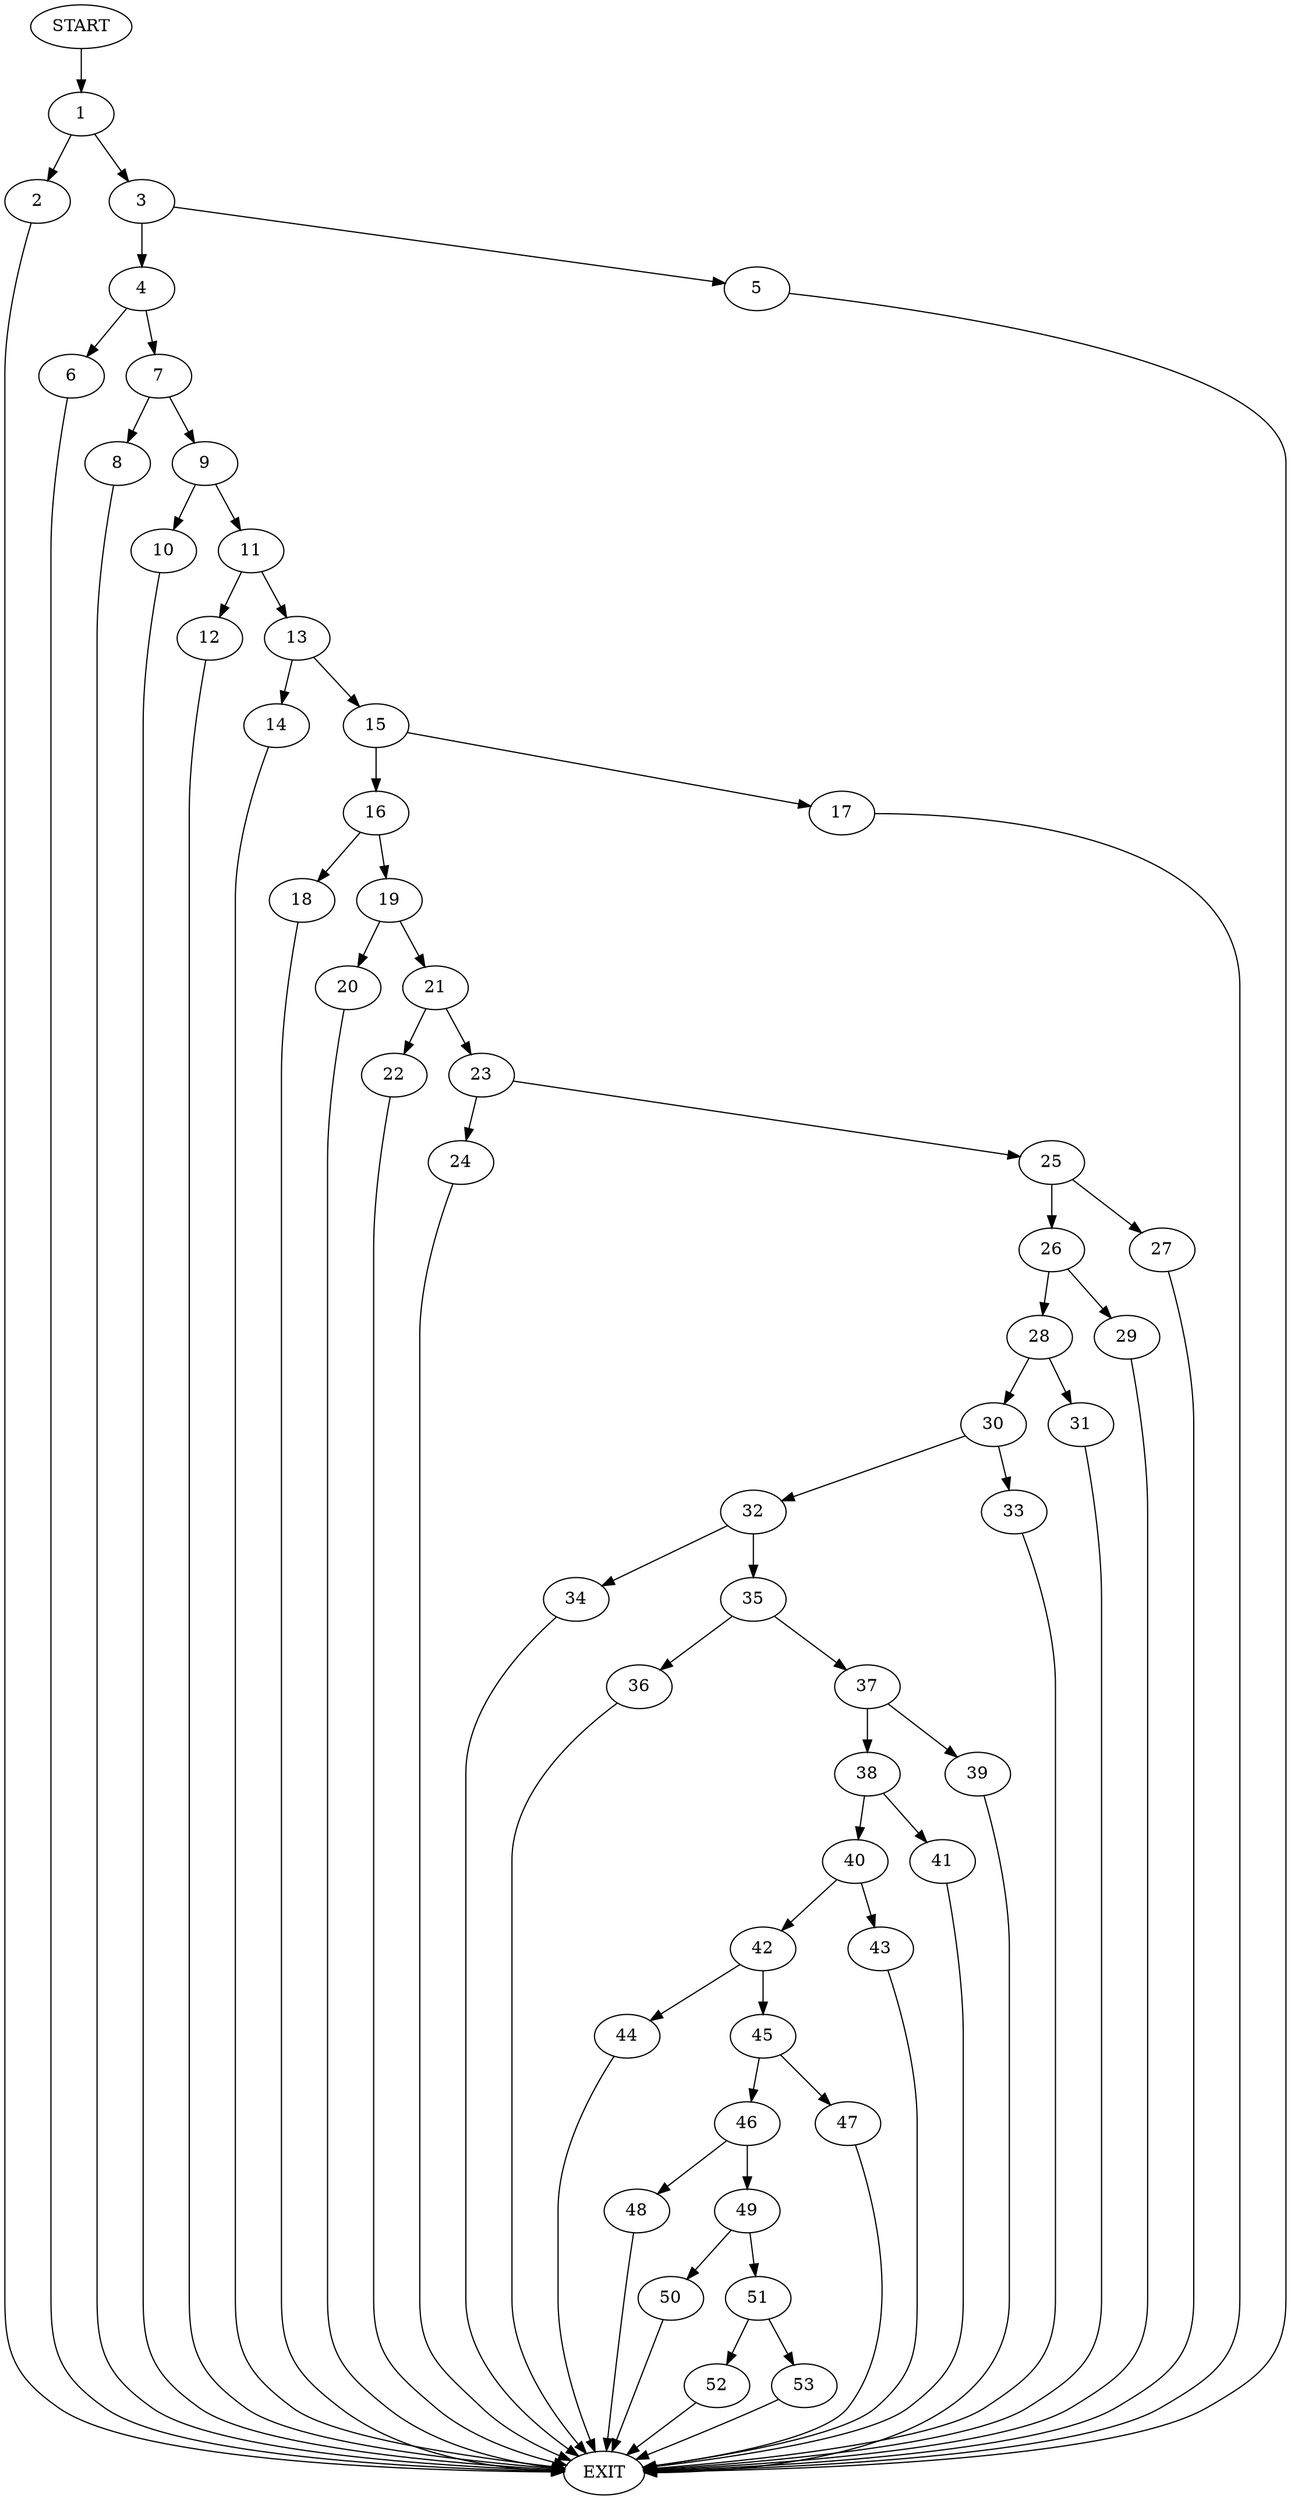 digraph {
0 [label="START"]
54 [label="EXIT"]
0 -> 1
1 -> 2
1 -> 3
3 -> 4
3 -> 5
2 -> 54
5 -> 54
4 -> 6
4 -> 7
6 -> 54
7 -> 8
7 -> 9
9 -> 10
9 -> 11
8 -> 54
11 -> 12
11 -> 13
10 -> 54
13 -> 14
13 -> 15
12 -> 54
14 -> 54
15 -> 16
15 -> 17
17 -> 54
16 -> 18
16 -> 19
18 -> 54
19 -> 20
19 -> 21
21 -> 22
21 -> 23
20 -> 54
22 -> 54
23 -> 24
23 -> 25
24 -> 54
25 -> 26
25 -> 27
27 -> 54
26 -> 28
26 -> 29
29 -> 54
28 -> 30
28 -> 31
31 -> 54
30 -> 32
30 -> 33
32 -> 34
32 -> 35
33 -> 54
34 -> 54
35 -> 36
35 -> 37
37 -> 38
37 -> 39
36 -> 54
39 -> 54
38 -> 40
38 -> 41
41 -> 54
40 -> 42
40 -> 43
42 -> 44
42 -> 45
43 -> 54
44 -> 54
45 -> 46
45 -> 47
46 -> 48
46 -> 49
47 -> 54
49 -> 50
49 -> 51
48 -> 54
50 -> 54
51 -> 52
51 -> 53
52 -> 54
53 -> 54
}
